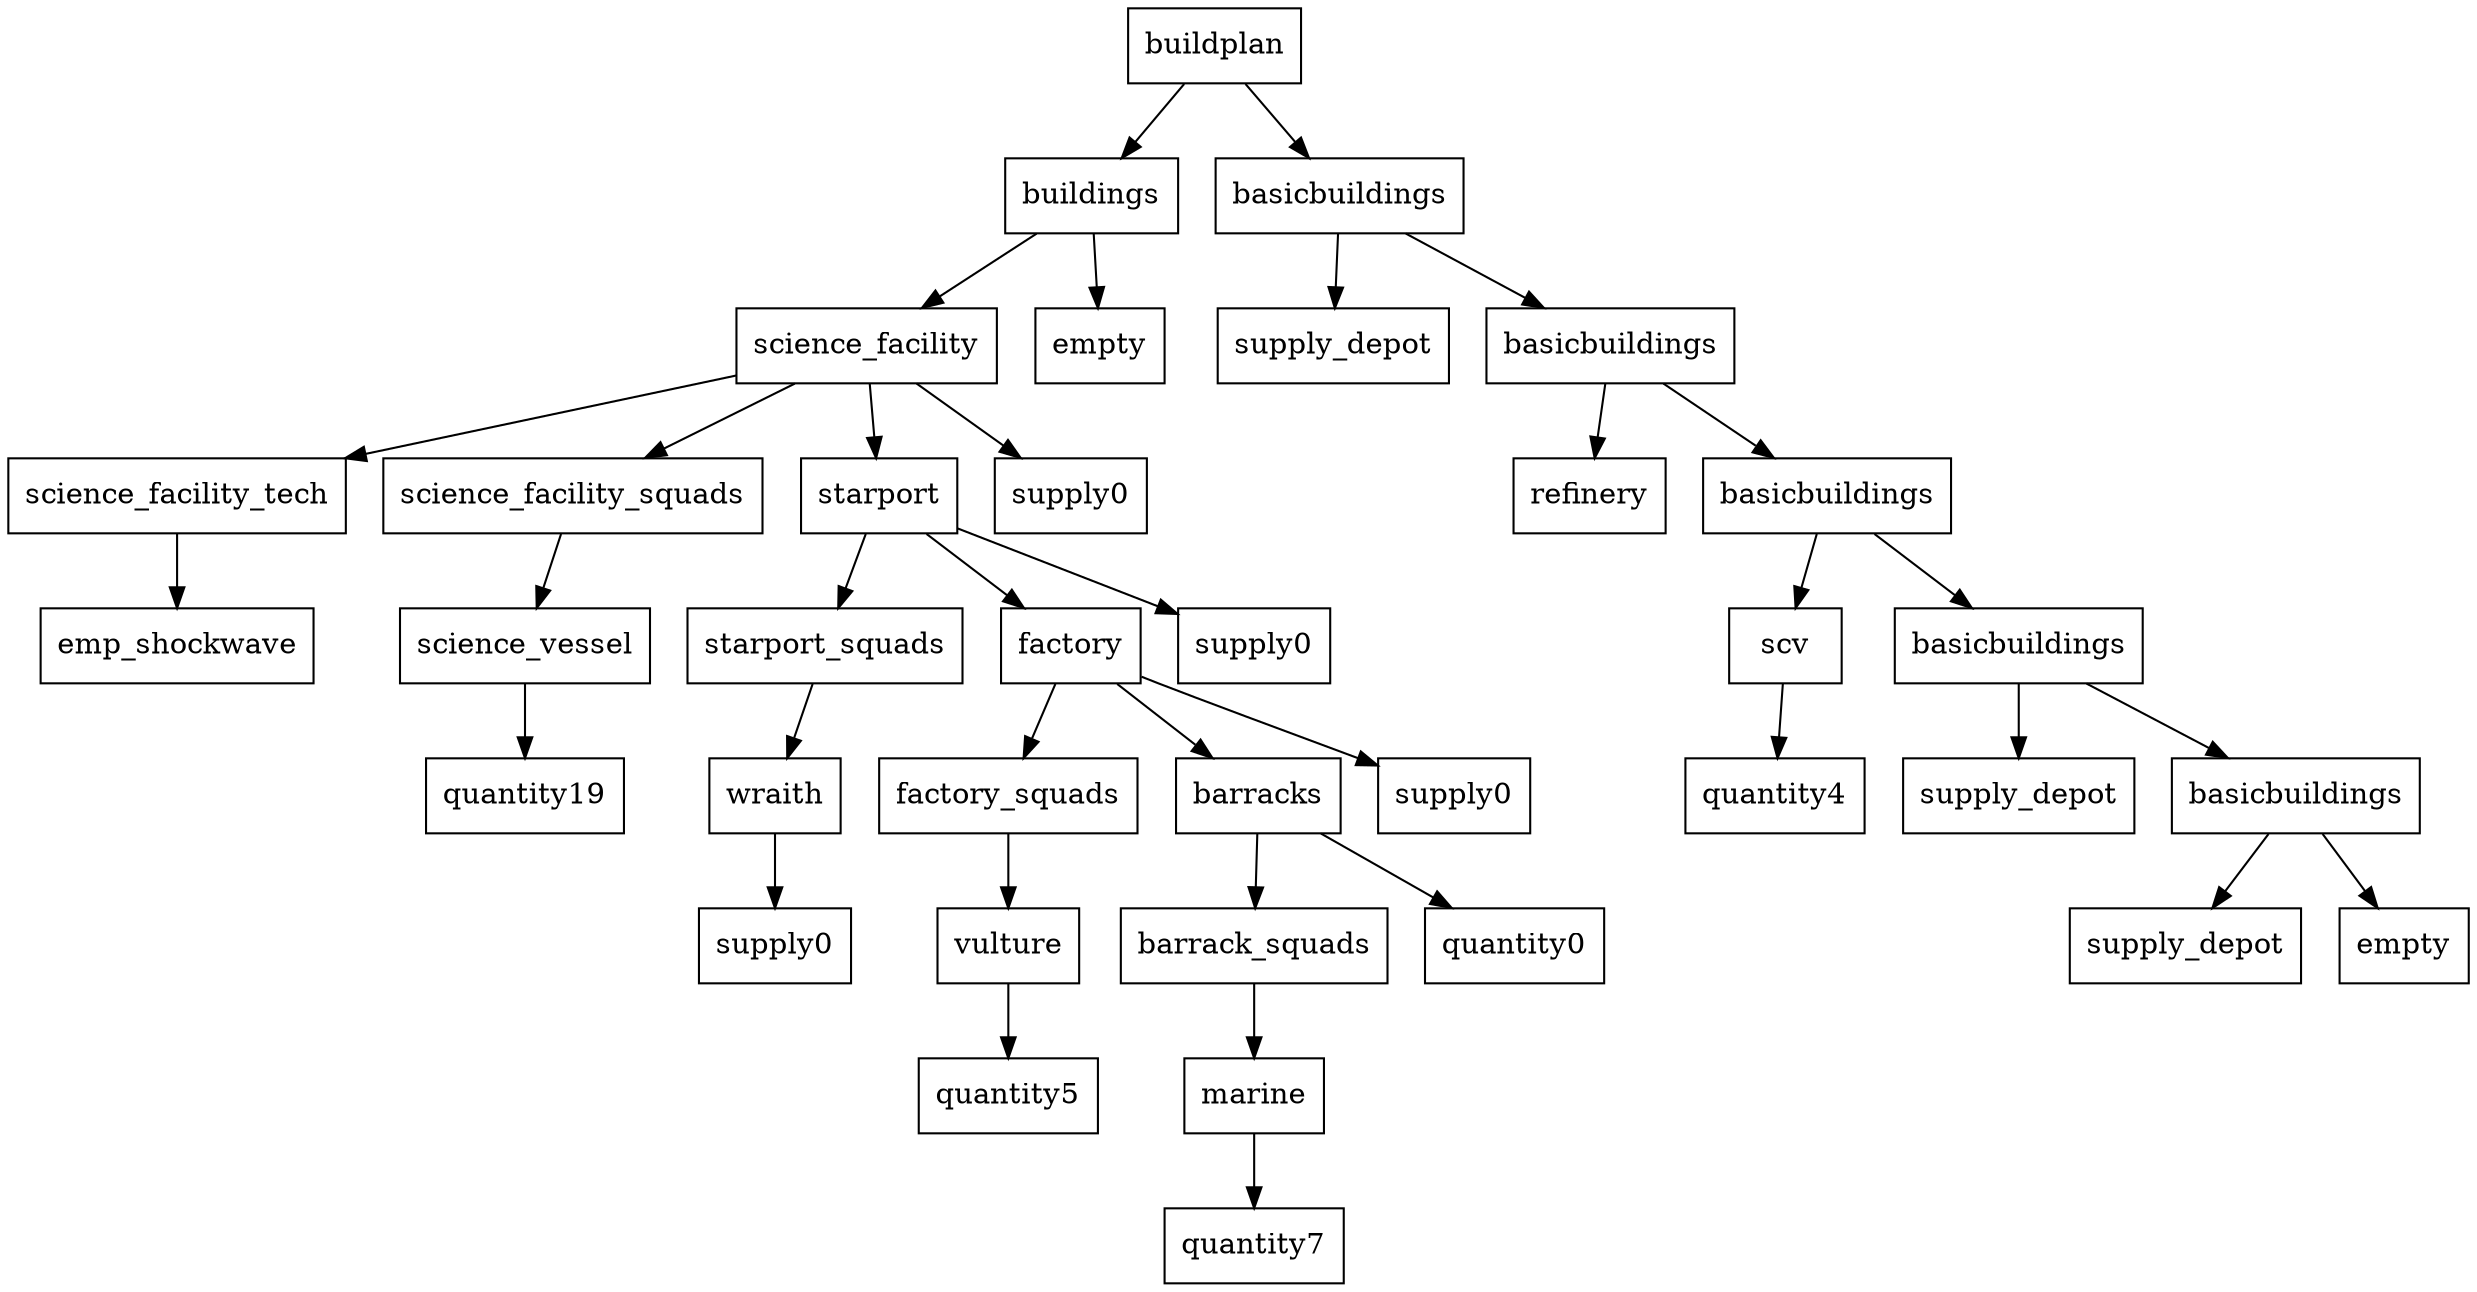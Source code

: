 digraph g {
graph [ordering=out];
node [shape=rectangle];
n[label = "buildplan"];
n0[label = "buildings"];
n00[label = "science_facility"];
n000[label = "science_facility_tech"];
n0000[label = "emp_shockwave"];
n000 -> n0000;
n00 -> n000;
n001[label = "science_facility_squads"];
n0010[label = "science_vessel"];
n00100[label = "quantity19"];
n0010 -> n00100;
n001 -> n0010;
n00 -> n001;
n002[label = "starport"];
n0020[label = "starport_squads"];
n00200[label = "wraith"];
n002000[label = "supply0"];
n00200 -> n002000;
n0020 -> n00200;
n002 -> n0020;
n0021[label = "factory"];
n00210[label = "factory_squads"];
n002100[label = "vulture"];
n0021000[label = "quantity5"];
n002100 -> n0021000;
n00210 -> n002100;
n0021 -> n00210;
n00211[label = "barracks"];
n002110[label = "barrack_squads"];
n0021100[label = "marine"];
n00211000[label = "quantity7"];
n0021100 -> n00211000;
n002110 -> n0021100;
n00211 -> n002110;
n002111[label = "quantity0"];
n00211 -> n002111;
n0021 -> n00211;
n00212[label = "supply0"];
n0021 -> n00212;
n002 -> n0021;
n0022[label = "supply0"];
n002 -> n0022;
n00 -> n002;
n003[label = "supply0"];
n00 -> n003;
n0 -> n00;
n01[label = "empty"];
n0 -> n01;
n -> n0;
n1[label = "basicbuildings"];
n10[label = "supply_depot"];
n1 -> n10;
n11[label = "basicbuildings"];
n110[label = "refinery"];
n11 -> n110;
n111[label = "basicbuildings"];
n1110[label = "scv"];
n11100[label = "quantity4"];
n1110 -> n11100;
n111 -> n1110;
n1111[label = "basicbuildings"];
n11110[label = "supply_depot"];
n1111 -> n11110;
n11111[label = "basicbuildings"];
n111110[label = "supply_depot"];
n11111 -> n111110;
n111111[label = "empty"];
n11111 -> n111111;
n1111 -> n11111;
n111 -> n1111;
n11 -> n111;
n1 -> n11;
n -> n1;
}

